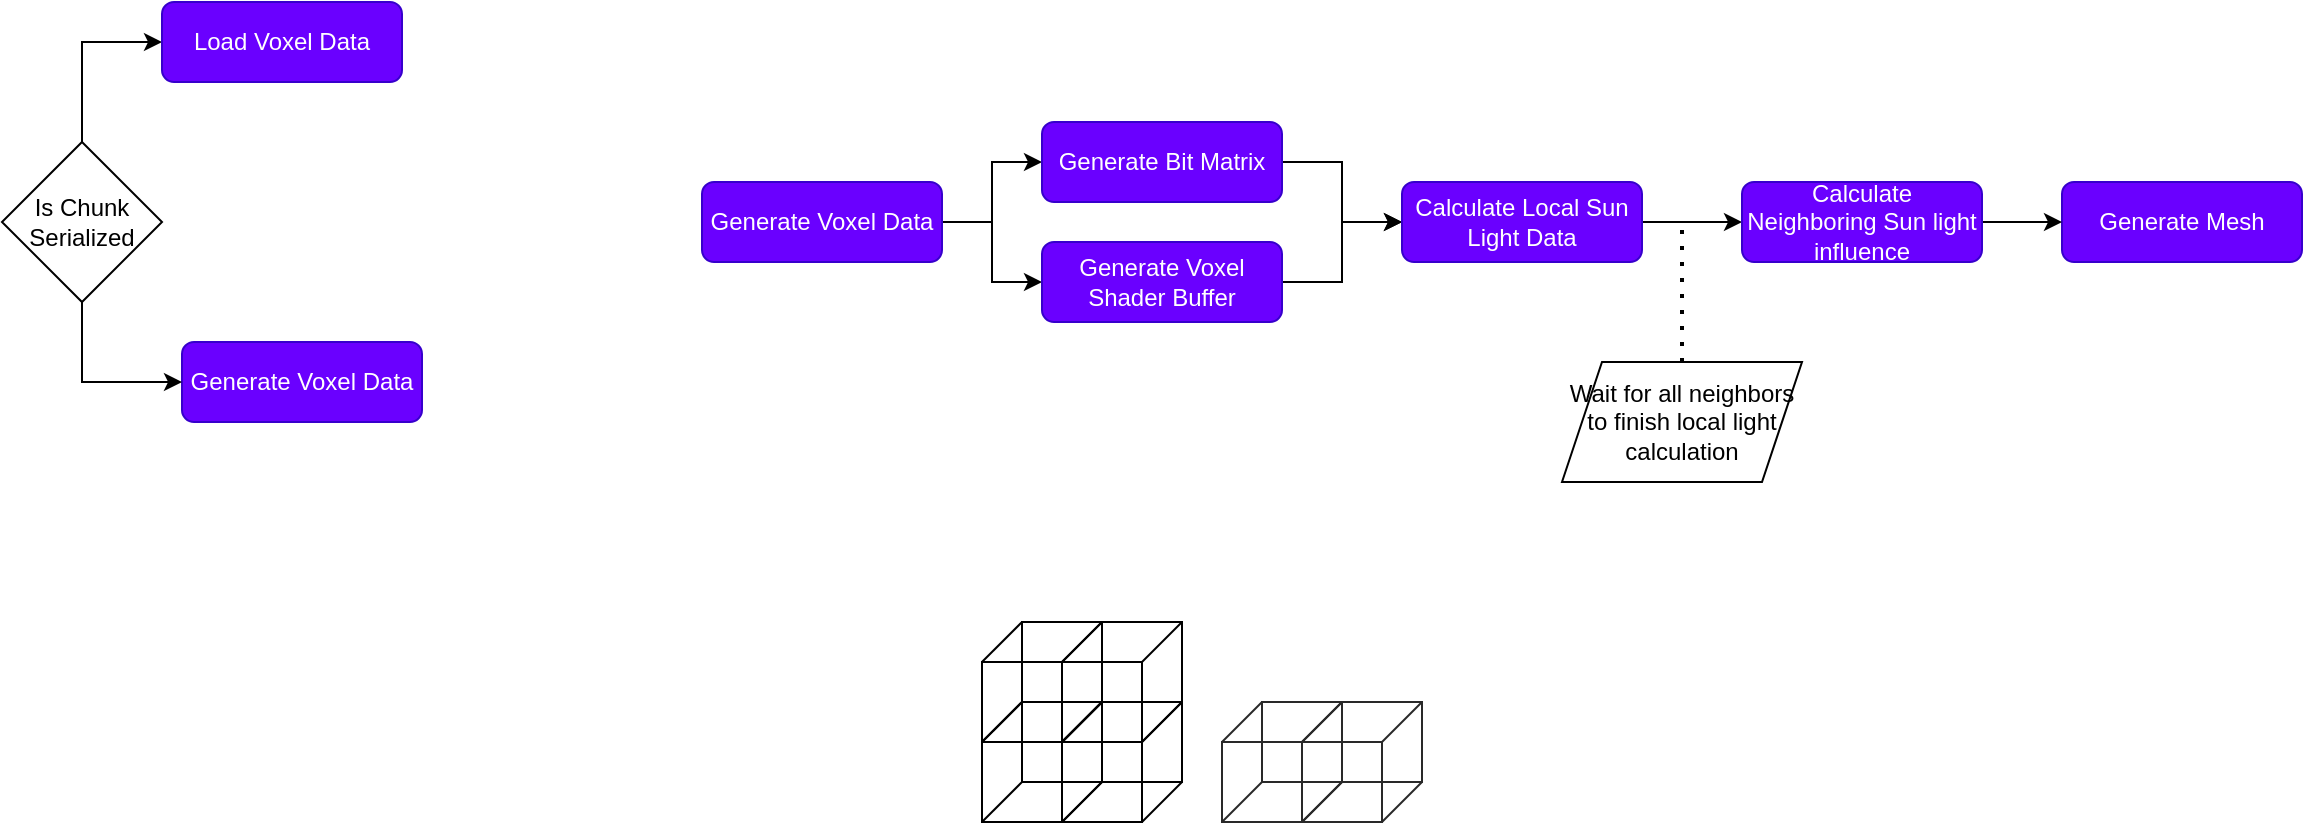 <mxfile version="24.5.1" type="device">
  <diagram id="C5RBs43oDa-KdzZeNtuy" name="Page-1">
    <mxGraphModel dx="1715" dy="562" grid="1" gridSize="10" guides="1" tooltips="1" connect="1" arrows="1" fold="1" page="1" pageScale="1" pageWidth="827" pageHeight="1169" math="0" shadow="0">
      <root>
        <mxCell id="WIyWlLk6GJQsqaUBKTNV-0" />
        <mxCell id="WIyWlLk6GJQsqaUBKTNV-1" parent="WIyWlLk6GJQsqaUBKTNV-0" />
        <mxCell id="Rj-X6KRs2aUbJNZ3G0l7-2" value="" style="edgeStyle=orthogonalEdgeStyle;rounded=0;orthogonalLoop=1;jettySize=auto;html=1;entryX=0;entryY=0.5;entryDx=0;entryDy=0;" edge="1" parent="WIyWlLk6GJQsqaUBKTNV-1" source="WIyWlLk6GJQsqaUBKTNV-3" target="Rj-X6KRs2aUbJNZ3G0l7-1">
          <mxGeometry relative="1" as="geometry" />
        </mxCell>
        <mxCell id="Rj-X6KRs2aUbJNZ3G0l7-5" value="" style="edgeStyle=orthogonalEdgeStyle;rounded=0;orthogonalLoop=1;jettySize=auto;html=1;" edge="1" parent="WIyWlLk6GJQsqaUBKTNV-1" source="WIyWlLk6GJQsqaUBKTNV-3" target="Rj-X6KRs2aUbJNZ3G0l7-4">
          <mxGeometry relative="1" as="geometry" />
        </mxCell>
        <mxCell id="WIyWlLk6GJQsqaUBKTNV-3" value="Generate Voxel Data" style="rounded=1;whiteSpace=wrap;html=1;fontSize=12;glass=0;strokeWidth=1;shadow=0;fillColor=#6a00ff;fontColor=#ffffff;strokeColor=#3700CC;" parent="WIyWlLk6GJQsqaUBKTNV-1" vertex="1">
          <mxGeometry y="180" width="120" height="40" as="geometry" />
        </mxCell>
        <mxCell id="Rj-X6KRs2aUbJNZ3G0l7-8" value="" style="edgeStyle=orthogonalEdgeStyle;rounded=0;orthogonalLoop=1;jettySize=auto;html=1;" edge="1" parent="WIyWlLk6GJQsqaUBKTNV-1" source="Rj-X6KRs2aUbJNZ3G0l7-1" target="Rj-X6KRs2aUbJNZ3G0l7-7">
          <mxGeometry relative="1" as="geometry" />
        </mxCell>
        <mxCell id="Rj-X6KRs2aUbJNZ3G0l7-1" value="Generate Bit Matrix" style="rounded=1;whiteSpace=wrap;html=1;fontSize=12;glass=0;strokeWidth=1;shadow=0;fillColor=#6a00ff;fontColor=#ffffff;strokeColor=#3700CC;" vertex="1" parent="WIyWlLk6GJQsqaUBKTNV-1">
          <mxGeometry x="170" y="150" width="120" height="40" as="geometry" />
        </mxCell>
        <mxCell id="Rj-X6KRs2aUbJNZ3G0l7-9" style="edgeStyle=orthogonalEdgeStyle;rounded=0;orthogonalLoop=1;jettySize=auto;html=1;entryX=0;entryY=0.5;entryDx=0;entryDy=0;" edge="1" parent="WIyWlLk6GJQsqaUBKTNV-1" source="Rj-X6KRs2aUbJNZ3G0l7-4" target="Rj-X6KRs2aUbJNZ3G0l7-7">
          <mxGeometry relative="1" as="geometry" />
        </mxCell>
        <mxCell id="Rj-X6KRs2aUbJNZ3G0l7-4" value="Generate Voxel Shader Buffer" style="rounded=1;whiteSpace=wrap;html=1;fontSize=12;glass=0;strokeWidth=1;shadow=0;fillColor=#6a00ff;fontColor=#ffffff;strokeColor=#3700CC;" vertex="1" parent="WIyWlLk6GJQsqaUBKTNV-1">
          <mxGeometry x="170" y="210" width="120" height="40" as="geometry" />
        </mxCell>
        <mxCell id="Rj-X6KRs2aUbJNZ3G0l7-29" style="edgeStyle=orthogonalEdgeStyle;rounded=0;orthogonalLoop=1;jettySize=auto;html=1;entryX=0;entryY=0.5;entryDx=0;entryDy=0;" edge="1" parent="WIyWlLk6GJQsqaUBKTNV-1" source="Rj-X6KRs2aUbJNZ3G0l7-7" target="Rj-X6KRs2aUbJNZ3G0l7-30">
          <mxGeometry relative="1" as="geometry">
            <mxPoint x="500" y="200" as="targetPoint" />
            <Array as="points">
              <mxPoint x="500" y="200" />
              <mxPoint x="500" y="200" />
            </Array>
          </mxGeometry>
        </mxCell>
        <mxCell id="Rj-X6KRs2aUbJNZ3G0l7-7" value="Calculate Local Sun Light Data" style="rounded=1;whiteSpace=wrap;html=1;fontSize=12;glass=0;strokeWidth=1;shadow=0;fillColor=#6a00ff;fontColor=#ffffff;strokeColor=#3700CC;" vertex="1" parent="WIyWlLk6GJQsqaUBKTNV-1">
          <mxGeometry x="350" y="180" width="120" height="40" as="geometry" />
        </mxCell>
        <mxCell id="Rj-X6KRs2aUbJNZ3G0l7-12" value="Generate Mesh" style="rounded=1;whiteSpace=wrap;html=1;fontSize=12;glass=0;strokeWidth=1;shadow=0;fillColor=#6a00ff;fontColor=#ffffff;strokeColor=#3700CC;" vertex="1" parent="WIyWlLk6GJQsqaUBKTNV-1">
          <mxGeometry x="680" y="180" width="120" height="40" as="geometry" />
        </mxCell>
        <mxCell id="Rj-X6KRs2aUbJNZ3G0l7-21" value="Generate Voxel Data" style="rounded=1;whiteSpace=wrap;html=1;fontSize=12;glass=0;strokeWidth=1;shadow=0;fillColor=#6a00ff;fontColor=#ffffff;strokeColor=#3700CC;" vertex="1" parent="WIyWlLk6GJQsqaUBKTNV-1">
          <mxGeometry x="-260" y="260" width="120" height="40" as="geometry" />
        </mxCell>
        <mxCell id="Rj-X6KRs2aUbJNZ3G0l7-23" style="edgeStyle=orthogonalEdgeStyle;rounded=0;orthogonalLoop=1;jettySize=auto;html=1;entryX=0;entryY=0.5;entryDx=0;entryDy=0;" edge="1" parent="WIyWlLk6GJQsqaUBKTNV-1" source="Rj-X6KRs2aUbJNZ3G0l7-22" target="Rj-X6KRs2aUbJNZ3G0l7-24">
          <mxGeometry relative="1" as="geometry">
            <mxPoint x="-310" y="110" as="targetPoint" />
          </mxGeometry>
        </mxCell>
        <mxCell id="Rj-X6KRs2aUbJNZ3G0l7-26" style="edgeStyle=orthogonalEdgeStyle;rounded=0;orthogonalLoop=1;jettySize=auto;html=1;entryX=0;entryY=0.5;entryDx=0;entryDy=0;" edge="1" parent="WIyWlLk6GJQsqaUBKTNV-1" source="Rj-X6KRs2aUbJNZ3G0l7-22" target="Rj-X6KRs2aUbJNZ3G0l7-21">
          <mxGeometry relative="1" as="geometry">
            <Array as="points">
              <mxPoint x="-310" y="280" />
            </Array>
          </mxGeometry>
        </mxCell>
        <mxCell id="Rj-X6KRs2aUbJNZ3G0l7-22" value="Is Chunk&lt;div&gt;Serialized&lt;/div&gt;" style="rhombus;whiteSpace=wrap;html=1;" vertex="1" parent="WIyWlLk6GJQsqaUBKTNV-1">
          <mxGeometry x="-350" y="160" width="80" height="80" as="geometry" />
        </mxCell>
        <mxCell id="Rj-X6KRs2aUbJNZ3G0l7-24" value="Load Voxel Data" style="rounded=1;whiteSpace=wrap;html=1;fontSize=12;glass=0;strokeWidth=1;shadow=0;fillColor=#6a00ff;fontColor=#ffffff;strokeColor=#3700CC;" vertex="1" parent="WIyWlLk6GJQsqaUBKTNV-1">
          <mxGeometry x="-270" y="90" width="120" height="40" as="geometry" />
        </mxCell>
        <mxCell id="Rj-X6KRs2aUbJNZ3G0l7-31" style="edgeStyle=orthogonalEdgeStyle;rounded=0;orthogonalLoop=1;jettySize=auto;html=1;" edge="1" parent="WIyWlLk6GJQsqaUBKTNV-1" source="Rj-X6KRs2aUbJNZ3G0l7-30" target="Rj-X6KRs2aUbJNZ3G0l7-12">
          <mxGeometry relative="1" as="geometry" />
        </mxCell>
        <mxCell id="Rj-X6KRs2aUbJNZ3G0l7-30" value="Calculate Neighboring Sun light influence" style="rounded=1;whiteSpace=wrap;html=1;fontSize=12;glass=0;strokeWidth=1;shadow=0;fillColor=#6a00ff;fontColor=#ffffff;strokeColor=#3700CC;" vertex="1" parent="WIyWlLk6GJQsqaUBKTNV-1">
          <mxGeometry x="520" y="180" width="120" height="40" as="geometry" />
        </mxCell>
        <mxCell id="Rj-X6KRs2aUbJNZ3G0l7-32" value="" style="endArrow=none;dashed=1;html=1;dashPattern=1 3;strokeWidth=2;rounded=0;" edge="1" parent="WIyWlLk6GJQsqaUBKTNV-1">
          <mxGeometry width="50" height="50" relative="1" as="geometry">
            <mxPoint x="490" y="270" as="sourcePoint" />
            <mxPoint x="490" y="200" as="targetPoint" />
          </mxGeometry>
        </mxCell>
        <mxCell id="Rj-X6KRs2aUbJNZ3G0l7-34" value="Wait for all neighbors to finish local light calculation" style="shape=parallelogram;perimeter=parallelogramPerimeter;whiteSpace=wrap;html=1;fixedSize=1;" vertex="1" parent="WIyWlLk6GJQsqaUBKTNV-1">
          <mxGeometry x="430" y="270" width="120" height="60" as="geometry" />
        </mxCell>
        <mxCell id="Rj-X6KRs2aUbJNZ3G0l7-103" value="" style="whiteSpace=wrap;html=1;fillColor=none;" vertex="1" parent="WIyWlLk6GJQsqaUBKTNV-1">
          <mxGeometry x="160" y="440" width="40" height="40" as="geometry" />
        </mxCell>
        <mxCell id="Rj-X6KRs2aUbJNZ3G0l7-104" value="" style="whiteSpace=wrap;html=1;fillColor=none;" vertex="1" parent="WIyWlLk6GJQsqaUBKTNV-1">
          <mxGeometry x="140" y="460" width="40" height="40" as="geometry" />
        </mxCell>
        <mxCell id="Rj-X6KRs2aUbJNZ3G0l7-105" value="" style="endArrow=none;html=1;rounded=0;exitX=0;exitY=0;exitDx=0;exitDy=0;entryX=0;entryY=0;entryDx=0;entryDy=0;" edge="1" parent="WIyWlLk6GJQsqaUBKTNV-1" source="Rj-X6KRs2aUbJNZ3G0l7-104" target="Rj-X6KRs2aUbJNZ3G0l7-103">
          <mxGeometry width="50" height="50" relative="1" as="geometry">
            <mxPoint x="110" y="450" as="sourcePoint" />
            <mxPoint x="160" y="400" as="targetPoint" />
          </mxGeometry>
        </mxCell>
        <mxCell id="Rj-X6KRs2aUbJNZ3G0l7-106" value="" style="endArrow=none;html=1;rounded=0;exitX=0;exitY=0;exitDx=0;exitDy=0;entryX=0;entryY=0;entryDx=0;entryDy=0;" edge="1" parent="WIyWlLk6GJQsqaUBKTNV-1">
          <mxGeometry width="50" height="50" relative="1" as="geometry">
            <mxPoint x="180" y="460" as="sourcePoint" />
            <mxPoint x="200" y="440" as="targetPoint" />
          </mxGeometry>
        </mxCell>
        <mxCell id="Rj-X6KRs2aUbJNZ3G0l7-107" value="" style="endArrow=none;html=1;rounded=0;exitX=0;exitY=0;exitDx=0;exitDy=0;entryX=0;entryY=0;entryDx=0;entryDy=0;" edge="1" parent="WIyWlLk6GJQsqaUBKTNV-1">
          <mxGeometry width="50" height="50" relative="1" as="geometry">
            <mxPoint x="180" y="500" as="sourcePoint" />
            <mxPoint x="200" y="480" as="targetPoint" />
          </mxGeometry>
        </mxCell>
        <mxCell id="Rj-X6KRs2aUbJNZ3G0l7-108" value="" style="endArrow=none;html=1;rounded=0;exitX=0;exitY=0;exitDx=0;exitDy=0;entryX=0;entryY=0;entryDx=0;entryDy=0;" edge="1" parent="WIyWlLk6GJQsqaUBKTNV-1">
          <mxGeometry width="50" height="50" relative="1" as="geometry">
            <mxPoint x="140" y="500" as="sourcePoint" />
            <mxPoint x="160" y="480" as="targetPoint" />
          </mxGeometry>
        </mxCell>
        <mxCell id="Rj-X6KRs2aUbJNZ3G0l7-139" value="" style="whiteSpace=wrap;html=1;fillColor=none;" vertex="1" parent="WIyWlLk6GJQsqaUBKTNV-1">
          <mxGeometry x="200" y="440" width="40" height="40" as="geometry" />
        </mxCell>
        <mxCell id="Rj-X6KRs2aUbJNZ3G0l7-140" value="" style="whiteSpace=wrap;html=1;fillColor=none;" vertex="1" parent="WIyWlLk6GJQsqaUBKTNV-1">
          <mxGeometry x="180" y="460" width="40" height="40" as="geometry" />
        </mxCell>
        <mxCell id="Rj-X6KRs2aUbJNZ3G0l7-141" value="" style="endArrow=none;html=1;rounded=0;exitX=0;exitY=0;exitDx=0;exitDy=0;entryX=0;entryY=0;entryDx=0;entryDy=0;" edge="1" parent="WIyWlLk6GJQsqaUBKTNV-1" source="Rj-X6KRs2aUbJNZ3G0l7-140" target="Rj-X6KRs2aUbJNZ3G0l7-139">
          <mxGeometry width="50" height="50" relative="1" as="geometry">
            <mxPoint x="150" y="450" as="sourcePoint" />
            <mxPoint x="200" y="400" as="targetPoint" />
          </mxGeometry>
        </mxCell>
        <mxCell id="Rj-X6KRs2aUbJNZ3G0l7-142" value="" style="endArrow=none;html=1;rounded=0;exitX=0;exitY=0;exitDx=0;exitDy=0;entryX=0;entryY=0;entryDx=0;entryDy=0;" edge="1" parent="WIyWlLk6GJQsqaUBKTNV-1">
          <mxGeometry width="50" height="50" relative="1" as="geometry">
            <mxPoint x="220" y="460" as="sourcePoint" />
            <mxPoint x="240" y="440" as="targetPoint" />
          </mxGeometry>
        </mxCell>
        <mxCell id="Rj-X6KRs2aUbJNZ3G0l7-143" value="" style="endArrow=none;html=1;rounded=0;exitX=0;exitY=0;exitDx=0;exitDy=0;entryX=0;entryY=0;entryDx=0;entryDy=0;" edge="1" parent="WIyWlLk6GJQsqaUBKTNV-1">
          <mxGeometry width="50" height="50" relative="1" as="geometry">
            <mxPoint x="220" y="500" as="sourcePoint" />
            <mxPoint x="240" y="480" as="targetPoint" />
          </mxGeometry>
        </mxCell>
        <mxCell id="Rj-X6KRs2aUbJNZ3G0l7-144" value="" style="endArrow=none;html=1;rounded=0;exitX=0;exitY=0;exitDx=0;exitDy=0;entryX=0;entryY=0;entryDx=0;entryDy=0;" edge="1" parent="WIyWlLk6GJQsqaUBKTNV-1">
          <mxGeometry width="50" height="50" relative="1" as="geometry">
            <mxPoint x="180" y="500" as="sourcePoint" />
            <mxPoint x="200" y="480" as="targetPoint" />
          </mxGeometry>
        </mxCell>
        <mxCell id="Rj-X6KRs2aUbJNZ3G0l7-157" value="" style="whiteSpace=wrap;html=1;fillColor=none;" vertex="1" parent="WIyWlLk6GJQsqaUBKTNV-1">
          <mxGeometry x="160" y="400" width="40" height="40" as="geometry" />
        </mxCell>
        <mxCell id="Rj-X6KRs2aUbJNZ3G0l7-158" value="" style="whiteSpace=wrap;html=1;fillColor=none;" vertex="1" parent="WIyWlLk6GJQsqaUBKTNV-1">
          <mxGeometry x="140" y="420" width="40" height="40" as="geometry" />
        </mxCell>
        <mxCell id="Rj-X6KRs2aUbJNZ3G0l7-159" value="" style="endArrow=none;html=1;rounded=0;exitX=0;exitY=0;exitDx=0;exitDy=0;entryX=0;entryY=0;entryDx=0;entryDy=0;" edge="1" parent="WIyWlLk6GJQsqaUBKTNV-1" source="Rj-X6KRs2aUbJNZ3G0l7-158" target="Rj-X6KRs2aUbJNZ3G0l7-157">
          <mxGeometry width="50" height="50" relative="1" as="geometry">
            <mxPoint x="110" y="410" as="sourcePoint" />
            <mxPoint x="160" y="360" as="targetPoint" />
          </mxGeometry>
        </mxCell>
        <mxCell id="Rj-X6KRs2aUbJNZ3G0l7-160" value="" style="endArrow=none;html=1;rounded=0;exitX=0;exitY=0;exitDx=0;exitDy=0;entryX=0;entryY=0;entryDx=0;entryDy=0;" edge="1" parent="WIyWlLk6GJQsqaUBKTNV-1">
          <mxGeometry width="50" height="50" relative="1" as="geometry">
            <mxPoint x="180" y="420" as="sourcePoint" />
            <mxPoint x="200" y="400" as="targetPoint" />
          </mxGeometry>
        </mxCell>
        <mxCell id="Rj-X6KRs2aUbJNZ3G0l7-161" value="" style="endArrow=none;html=1;rounded=0;exitX=0;exitY=0;exitDx=0;exitDy=0;entryX=0;entryY=0;entryDx=0;entryDy=0;" edge="1" parent="WIyWlLk6GJQsqaUBKTNV-1">
          <mxGeometry width="50" height="50" relative="1" as="geometry">
            <mxPoint x="180" y="460" as="sourcePoint" />
            <mxPoint x="200" y="440" as="targetPoint" />
          </mxGeometry>
        </mxCell>
        <mxCell id="Rj-X6KRs2aUbJNZ3G0l7-162" value="" style="endArrow=none;html=1;rounded=0;exitX=0;exitY=0;exitDx=0;exitDy=0;entryX=0;entryY=0;entryDx=0;entryDy=0;" edge="1" parent="WIyWlLk6GJQsqaUBKTNV-1">
          <mxGeometry width="50" height="50" relative="1" as="geometry">
            <mxPoint x="140" y="460" as="sourcePoint" />
            <mxPoint x="160" y="440" as="targetPoint" />
          </mxGeometry>
        </mxCell>
        <mxCell id="Rj-X6KRs2aUbJNZ3G0l7-163" value="" style="whiteSpace=wrap;html=1;fillColor=none;" vertex="1" parent="WIyWlLk6GJQsqaUBKTNV-1">
          <mxGeometry x="200" y="400" width="40" height="40" as="geometry" />
        </mxCell>
        <mxCell id="Rj-X6KRs2aUbJNZ3G0l7-164" value="" style="whiteSpace=wrap;html=1;fillColor=none;" vertex="1" parent="WIyWlLk6GJQsqaUBKTNV-1">
          <mxGeometry x="180" y="420" width="40" height="40" as="geometry" />
        </mxCell>
        <mxCell id="Rj-X6KRs2aUbJNZ3G0l7-165" value="" style="endArrow=none;html=1;rounded=0;exitX=0;exitY=0;exitDx=0;exitDy=0;entryX=0;entryY=0;entryDx=0;entryDy=0;" edge="1" parent="WIyWlLk6GJQsqaUBKTNV-1" source="Rj-X6KRs2aUbJNZ3G0l7-164" target="Rj-X6KRs2aUbJNZ3G0l7-163">
          <mxGeometry width="50" height="50" relative="1" as="geometry">
            <mxPoint x="150" y="410" as="sourcePoint" />
            <mxPoint x="200" y="360" as="targetPoint" />
          </mxGeometry>
        </mxCell>
        <mxCell id="Rj-X6KRs2aUbJNZ3G0l7-166" value="" style="endArrow=none;html=1;rounded=0;exitX=0;exitY=0;exitDx=0;exitDy=0;entryX=0;entryY=0;entryDx=0;entryDy=0;" edge="1" parent="WIyWlLk6GJQsqaUBKTNV-1">
          <mxGeometry width="50" height="50" relative="1" as="geometry">
            <mxPoint x="220" y="420" as="sourcePoint" />
            <mxPoint x="240" y="400" as="targetPoint" />
          </mxGeometry>
        </mxCell>
        <mxCell id="Rj-X6KRs2aUbJNZ3G0l7-167" value="" style="endArrow=none;html=1;rounded=0;exitX=0;exitY=0;exitDx=0;exitDy=0;entryX=0;entryY=0;entryDx=0;entryDy=0;" edge="1" parent="WIyWlLk6GJQsqaUBKTNV-1">
          <mxGeometry width="50" height="50" relative="1" as="geometry">
            <mxPoint x="220" y="460" as="sourcePoint" />
            <mxPoint x="240" y="440" as="targetPoint" />
          </mxGeometry>
        </mxCell>
        <mxCell id="Rj-X6KRs2aUbJNZ3G0l7-168" value="" style="endArrow=none;html=1;rounded=0;exitX=0;exitY=0;exitDx=0;exitDy=0;entryX=0;entryY=0;entryDx=0;entryDy=0;" edge="1" parent="WIyWlLk6GJQsqaUBKTNV-1">
          <mxGeometry width="50" height="50" relative="1" as="geometry">
            <mxPoint x="180" y="460" as="sourcePoint" />
            <mxPoint x="200" y="440" as="targetPoint" />
          </mxGeometry>
        </mxCell>
        <mxCell id="Rj-X6KRs2aUbJNZ3G0l7-169" value="" style="whiteSpace=wrap;html=1;fillColor=none;strokeColor=#292929;" vertex="1" parent="WIyWlLk6GJQsqaUBKTNV-1">
          <mxGeometry x="280" y="440" width="40" height="40" as="geometry" />
        </mxCell>
        <mxCell id="Rj-X6KRs2aUbJNZ3G0l7-170" value="" style="whiteSpace=wrap;html=1;fillColor=none;strokeColor=#292929;" vertex="1" parent="WIyWlLk6GJQsqaUBKTNV-1">
          <mxGeometry x="260" y="460" width="40" height="40" as="geometry" />
        </mxCell>
        <mxCell id="Rj-X6KRs2aUbJNZ3G0l7-171" value="" style="endArrow=none;html=1;rounded=0;exitX=0;exitY=0;exitDx=0;exitDy=0;entryX=0;entryY=0;entryDx=0;entryDy=0;strokeColor=#292929;" edge="1" parent="WIyWlLk6GJQsqaUBKTNV-1" source="Rj-X6KRs2aUbJNZ3G0l7-170" target="Rj-X6KRs2aUbJNZ3G0l7-169">
          <mxGeometry width="50" height="50" relative="1" as="geometry">
            <mxPoint x="230" y="450" as="sourcePoint" />
            <mxPoint x="280" y="400" as="targetPoint" />
          </mxGeometry>
        </mxCell>
        <mxCell id="Rj-X6KRs2aUbJNZ3G0l7-172" value="" style="endArrow=none;html=1;rounded=0;exitX=0;exitY=0;exitDx=0;exitDy=0;entryX=0;entryY=0;entryDx=0;entryDy=0;strokeColor=#292929;" edge="1" parent="WIyWlLk6GJQsqaUBKTNV-1">
          <mxGeometry width="50" height="50" relative="1" as="geometry">
            <mxPoint x="300" y="460" as="sourcePoint" />
            <mxPoint x="320" y="440" as="targetPoint" />
          </mxGeometry>
        </mxCell>
        <mxCell id="Rj-X6KRs2aUbJNZ3G0l7-173" value="" style="endArrow=none;html=1;rounded=0;exitX=0;exitY=0;exitDx=0;exitDy=0;entryX=0;entryY=0;entryDx=0;entryDy=0;strokeColor=#292929;" edge="1" parent="WIyWlLk6GJQsqaUBKTNV-1">
          <mxGeometry width="50" height="50" relative="1" as="geometry">
            <mxPoint x="300" y="500" as="sourcePoint" />
            <mxPoint x="320" y="480" as="targetPoint" />
          </mxGeometry>
        </mxCell>
        <mxCell id="Rj-X6KRs2aUbJNZ3G0l7-174" value="" style="endArrow=none;html=1;rounded=0;exitX=0;exitY=0;exitDx=0;exitDy=0;entryX=0;entryY=0;entryDx=0;entryDy=0;strokeColor=#292929;" edge="1" parent="WIyWlLk6GJQsqaUBKTNV-1">
          <mxGeometry width="50" height="50" relative="1" as="geometry">
            <mxPoint x="260" y="500" as="sourcePoint" />
            <mxPoint x="280" y="480" as="targetPoint" />
          </mxGeometry>
        </mxCell>
        <mxCell id="Rj-X6KRs2aUbJNZ3G0l7-175" value="" style="whiteSpace=wrap;html=1;fillColor=none;strokeColor=#292929;" vertex="1" parent="WIyWlLk6GJQsqaUBKTNV-1">
          <mxGeometry x="320" y="440" width="40" height="40" as="geometry" />
        </mxCell>
        <mxCell id="Rj-X6KRs2aUbJNZ3G0l7-176" value="" style="whiteSpace=wrap;html=1;fillColor=none;strokeColor=#292929;" vertex="1" parent="WIyWlLk6GJQsqaUBKTNV-1">
          <mxGeometry x="300" y="460" width="40" height="40" as="geometry" />
        </mxCell>
        <mxCell id="Rj-X6KRs2aUbJNZ3G0l7-177" value="" style="endArrow=none;html=1;rounded=0;exitX=0;exitY=0;exitDx=0;exitDy=0;entryX=0;entryY=0;entryDx=0;entryDy=0;strokeColor=#292929;" edge="1" parent="WIyWlLk6GJQsqaUBKTNV-1" source="Rj-X6KRs2aUbJNZ3G0l7-176" target="Rj-X6KRs2aUbJNZ3G0l7-175">
          <mxGeometry width="50" height="50" relative="1" as="geometry">
            <mxPoint x="270" y="450" as="sourcePoint" />
            <mxPoint x="320" y="400" as="targetPoint" />
          </mxGeometry>
        </mxCell>
        <mxCell id="Rj-X6KRs2aUbJNZ3G0l7-178" value="" style="endArrow=none;html=1;rounded=0;exitX=0;exitY=0;exitDx=0;exitDy=0;entryX=0;entryY=0;entryDx=0;entryDy=0;strokeColor=#292929;" edge="1" parent="WIyWlLk6GJQsqaUBKTNV-1">
          <mxGeometry width="50" height="50" relative="1" as="geometry">
            <mxPoint x="340" y="460" as="sourcePoint" />
            <mxPoint x="360" y="440" as="targetPoint" />
          </mxGeometry>
        </mxCell>
        <mxCell id="Rj-X6KRs2aUbJNZ3G0l7-179" value="" style="endArrow=none;html=1;rounded=0;exitX=0;exitY=0;exitDx=0;exitDy=0;entryX=0;entryY=0;entryDx=0;entryDy=0;strokeColor=#292929;" edge="1" parent="WIyWlLk6GJQsqaUBKTNV-1">
          <mxGeometry width="50" height="50" relative="1" as="geometry">
            <mxPoint x="340" y="500" as="sourcePoint" />
            <mxPoint x="360" y="480" as="targetPoint" />
          </mxGeometry>
        </mxCell>
        <mxCell id="Rj-X6KRs2aUbJNZ3G0l7-180" value="" style="endArrow=none;html=1;rounded=0;exitX=0;exitY=0;exitDx=0;exitDy=0;entryX=0;entryY=0;entryDx=0;entryDy=0;strokeColor=#292929;" edge="1" parent="WIyWlLk6GJQsqaUBKTNV-1">
          <mxGeometry width="50" height="50" relative="1" as="geometry">
            <mxPoint x="300" y="500" as="sourcePoint" />
            <mxPoint x="320" y="480" as="targetPoint" />
          </mxGeometry>
        </mxCell>
      </root>
    </mxGraphModel>
  </diagram>
</mxfile>

